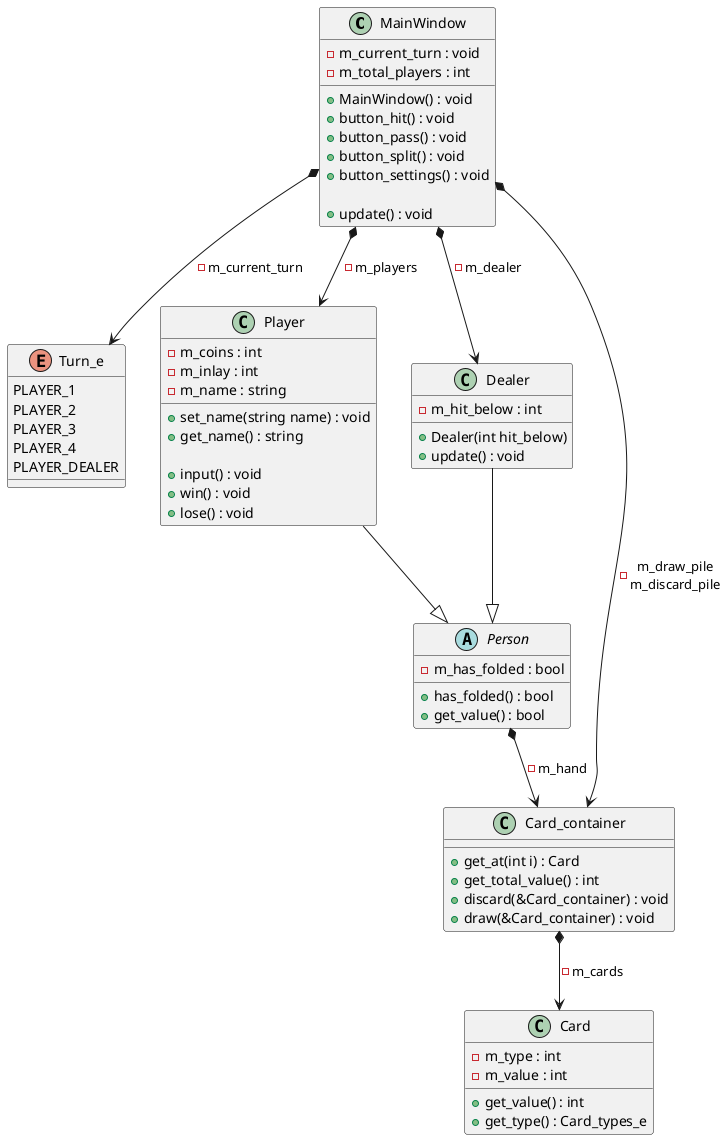 @startuml class_diagram2

class MainWindow {
    -m_current_turn : void
    -m_total_players : int

    +MainWindow() : void
    +button_hit() : void
    +button_pass() : void
    +button_split() : void
    +button_settings() : void

    +update() : void
}

enum Turn_e {
    PLAYER_1
    PLAYER_2
    PLAYER_3
    PLAYER_4
    PLAYER_DEALER
}

abstract Person {
    -m_has_folded : bool

    +has_folded() : bool
    +get_value() : bool
}  

class Player {
    -m_coins : int
    -m_inlay : int
    -m_name : string

    +set_name(string name) : void
    +get_name() : string

    +input() : void
    +win() : void
    +lose() : void
}

class Dealer {
    +Dealer(int hit_below)

    -m_hit_below : int

    +update() : void
}

Player --|> Person
Dealer --|> Person


class Card_container {
    +get_at(int i) : Card
    +get_total_value() : int
    +discard(&Card_container) : void
    +draw(&Card_container) : void
}

class Card {
    -m_type : int
    -m_value : int
    +get_value() : int
    +get_type() : Card_types_e
}

MainWindow *--> Player : -m_players
MainWindow *--> Dealer : -m_dealer
MainWindow *--> Card_container : -m_draw_pile\nm_discard_pile
MainWindow *--> Turn_e : -m_current_turn

Person *--> Card_container : -m_hand

Card_container *--> Card : -m_cards

@enduml
